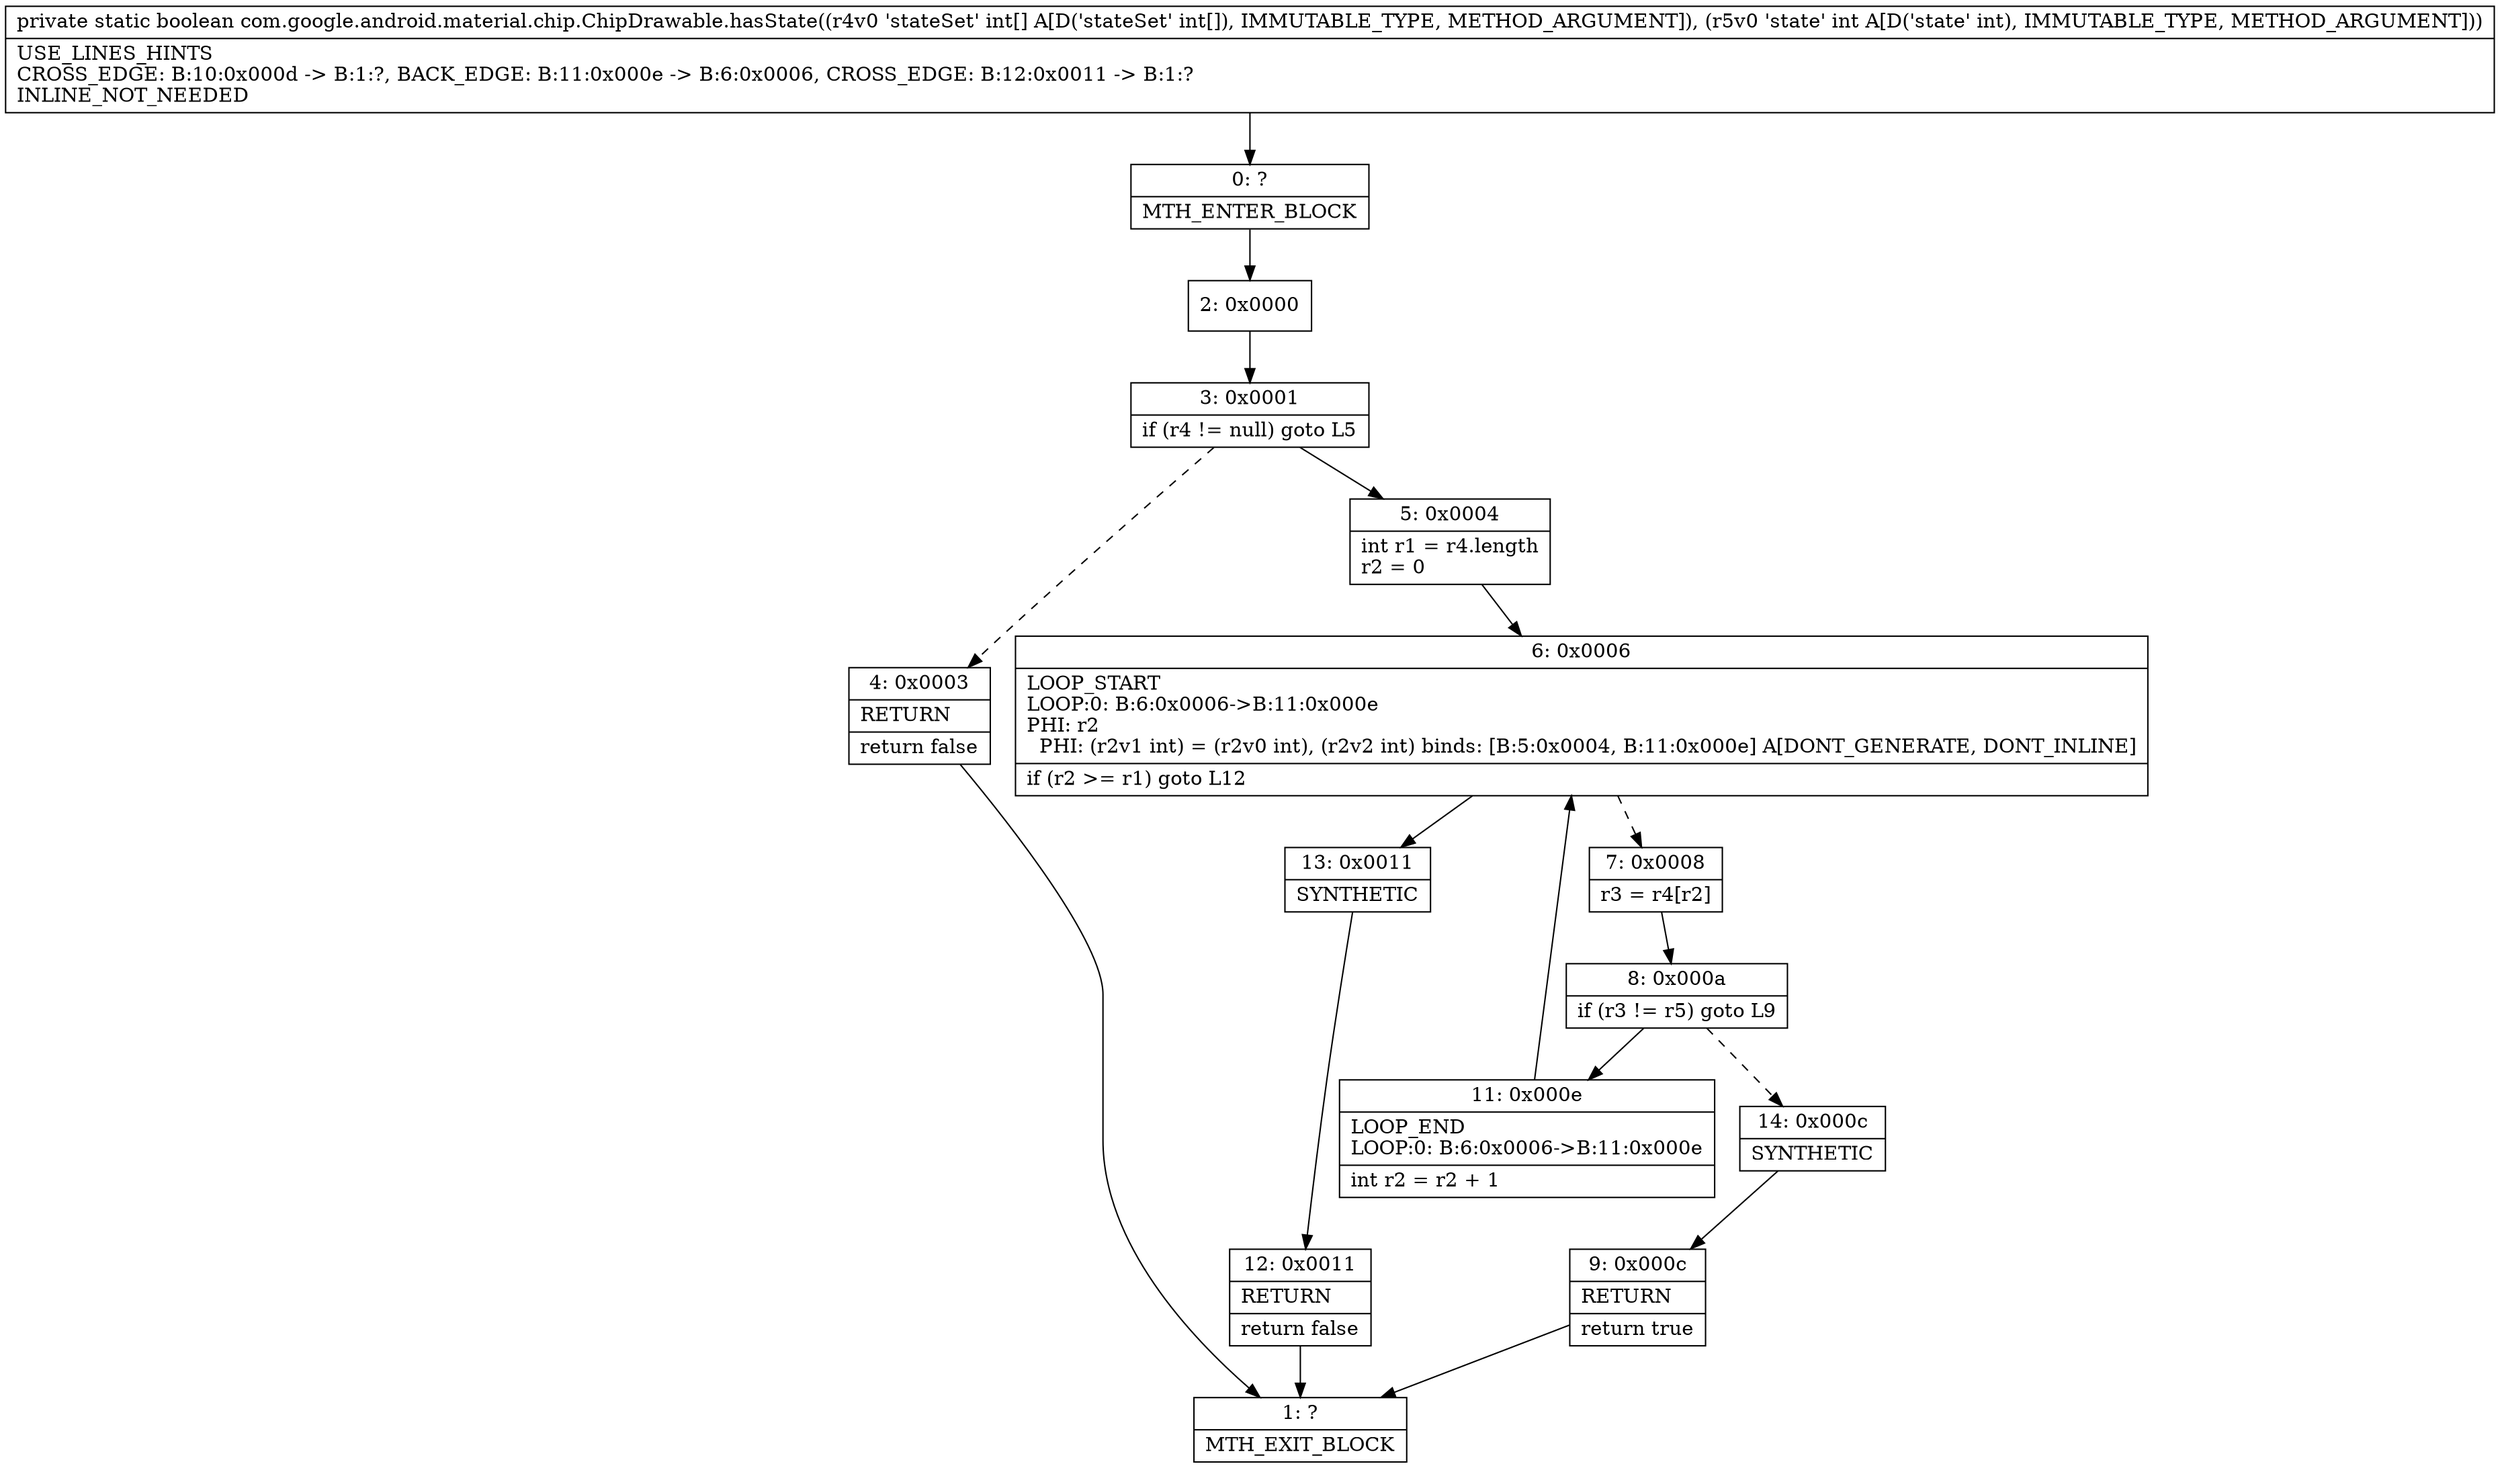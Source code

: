 digraph "CFG forcom.google.android.material.chip.ChipDrawable.hasState([II)Z" {
Node_0 [shape=record,label="{0\:\ ?|MTH_ENTER_BLOCK\l}"];
Node_2 [shape=record,label="{2\:\ 0x0000}"];
Node_3 [shape=record,label="{3\:\ 0x0001|if (r4 != null) goto L5\l}"];
Node_4 [shape=record,label="{4\:\ 0x0003|RETURN\l|return false\l}"];
Node_1 [shape=record,label="{1\:\ ?|MTH_EXIT_BLOCK\l}"];
Node_5 [shape=record,label="{5\:\ 0x0004|int r1 = r4.length\lr2 = 0\l}"];
Node_6 [shape=record,label="{6\:\ 0x0006|LOOP_START\lLOOP:0: B:6:0x0006\-\>B:11:0x000e\lPHI: r2 \l  PHI: (r2v1 int) = (r2v0 int), (r2v2 int) binds: [B:5:0x0004, B:11:0x000e] A[DONT_GENERATE, DONT_INLINE]\l|if (r2 \>= r1) goto L12\l}"];
Node_7 [shape=record,label="{7\:\ 0x0008|r3 = r4[r2]\l}"];
Node_8 [shape=record,label="{8\:\ 0x000a|if (r3 != r5) goto L9\l}"];
Node_11 [shape=record,label="{11\:\ 0x000e|LOOP_END\lLOOP:0: B:6:0x0006\-\>B:11:0x000e\l|int r2 = r2 + 1\l}"];
Node_14 [shape=record,label="{14\:\ 0x000c|SYNTHETIC\l}"];
Node_9 [shape=record,label="{9\:\ 0x000c|RETURN\l|return true\l}"];
Node_13 [shape=record,label="{13\:\ 0x0011|SYNTHETIC\l}"];
Node_12 [shape=record,label="{12\:\ 0x0011|RETURN\l|return false\l}"];
MethodNode[shape=record,label="{private static boolean com.google.android.material.chip.ChipDrawable.hasState((r4v0 'stateSet' int[] A[D('stateSet' int[]), IMMUTABLE_TYPE, METHOD_ARGUMENT]), (r5v0 'state' int A[D('state' int), IMMUTABLE_TYPE, METHOD_ARGUMENT]))  | USE_LINES_HINTS\lCROSS_EDGE: B:10:0x000d \-\> B:1:?, BACK_EDGE: B:11:0x000e \-\> B:6:0x0006, CROSS_EDGE: B:12:0x0011 \-\> B:1:?\lINLINE_NOT_NEEDED\l}"];
MethodNode -> Node_0;Node_0 -> Node_2;
Node_2 -> Node_3;
Node_3 -> Node_4[style=dashed];
Node_3 -> Node_5;
Node_4 -> Node_1;
Node_5 -> Node_6;
Node_6 -> Node_7[style=dashed];
Node_6 -> Node_13;
Node_7 -> Node_8;
Node_8 -> Node_11;
Node_8 -> Node_14[style=dashed];
Node_11 -> Node_6;
Node_14 -> Node_9;
Node_9 -> Node_1;
Node_13 -> Node_12;
Node_12 -> Node_1;
}

